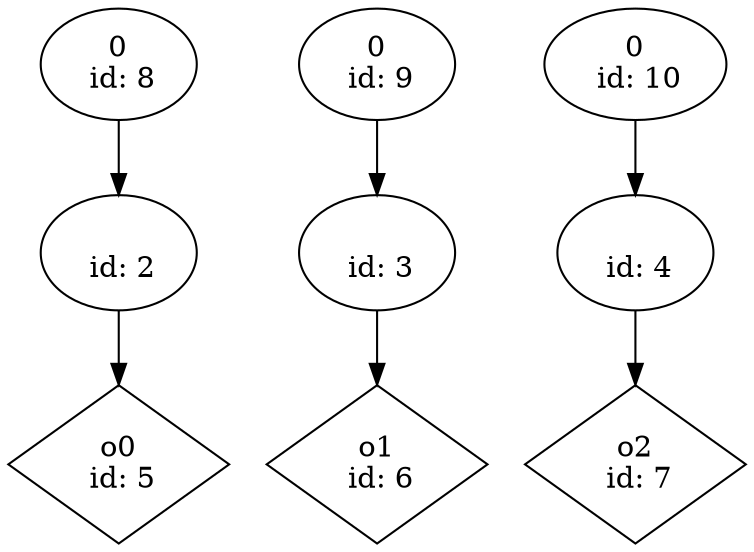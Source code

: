 digraph G {
n2 [label="\n id: 2"];
n3 [label="\n id: 3"];
n4 [label="\n id: 4"];
n5 [label="o0\n id: 5",shape="diamond"];
n6 [label="o1\n id: 6",shape="diamond"];
n7 [label="o2\n id: 7",shape="diamond"];
n8 [label="0\n id: 8"];
n9 [label="0\n id: 9"];
n10 [label="0\n id: 10"];
n2 -> n5
n3 -> n6
n4 -> n7
n8 -> n2
n9 -> n3
n10 -> n4
}